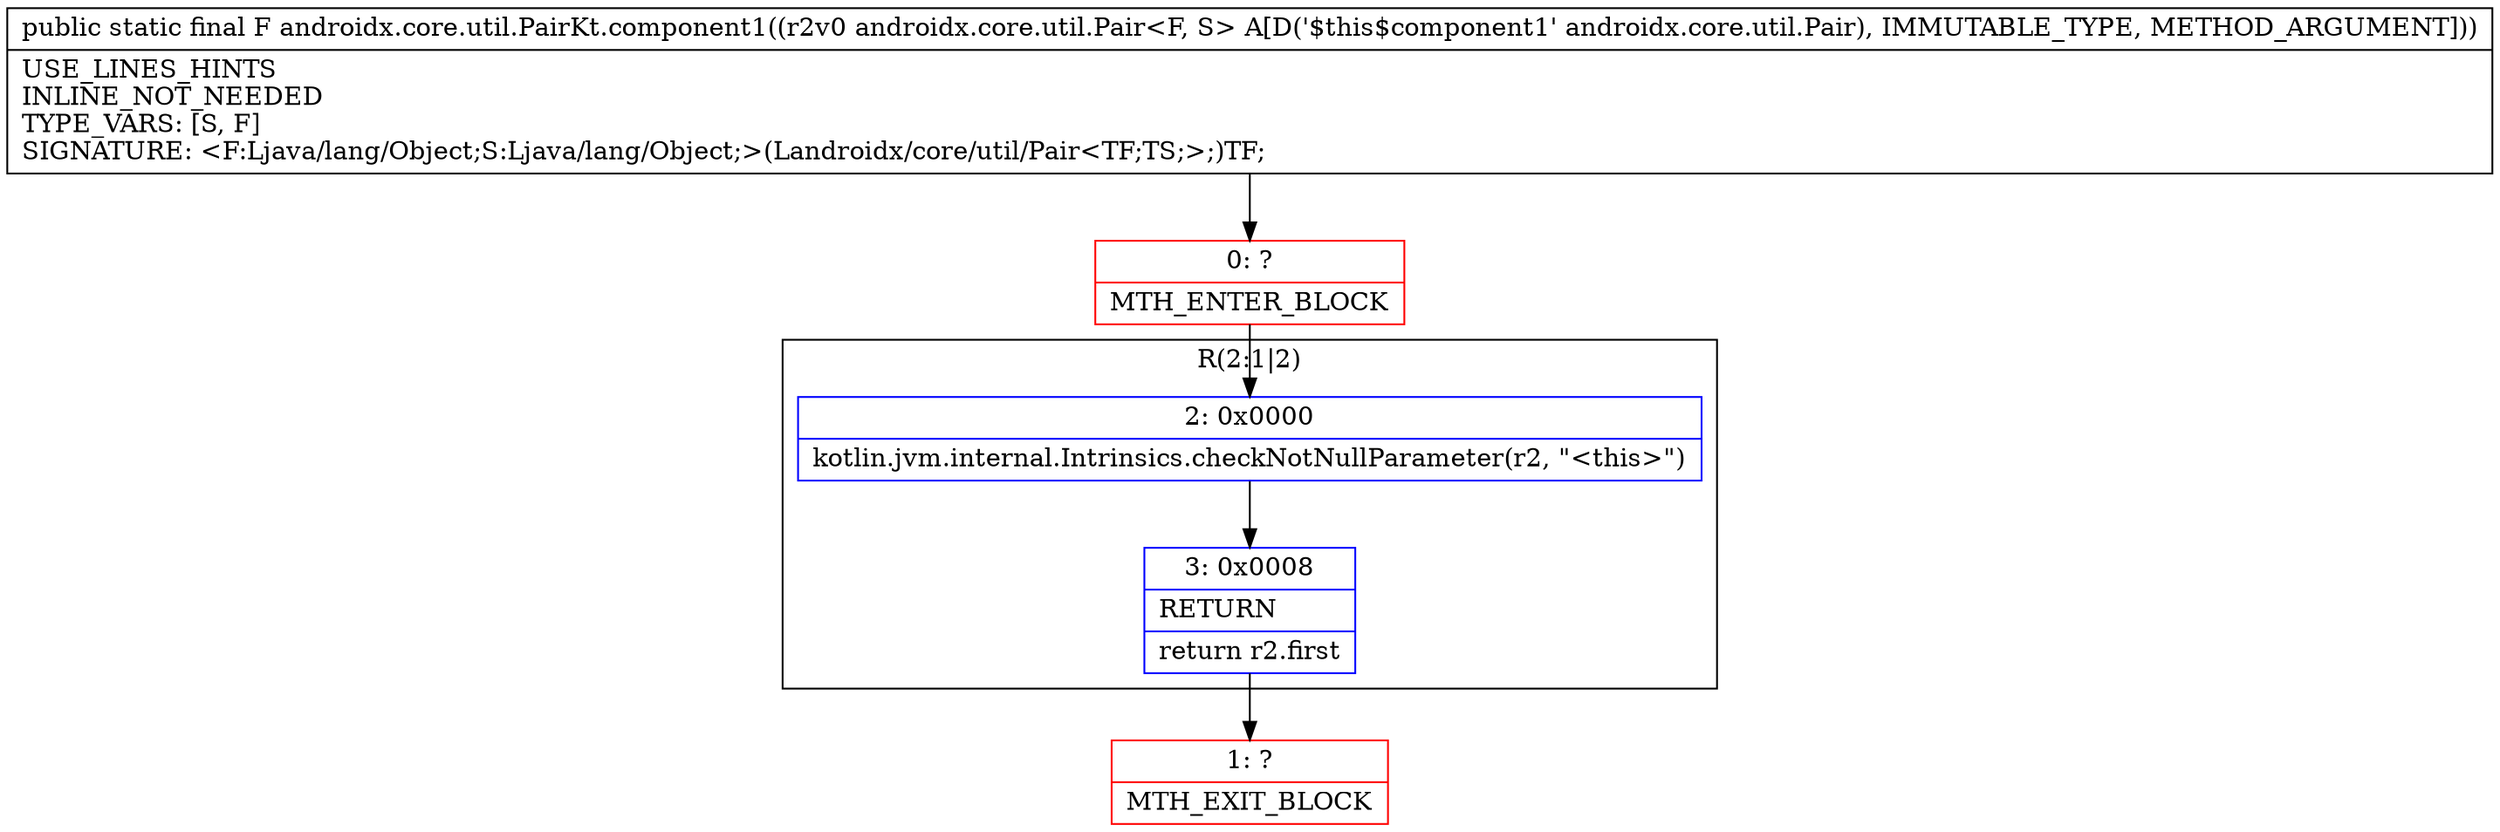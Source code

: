 digraph "CFG forandroidx.core.util.PairKt.component1(Landroidx\/core\/util\/Pair;)Ljava\/lang\/Object;" {
subgraph cluster_Region_813120267 {
label = "R(2:1|2)";
node [shape=record,color=blue];
Node_2 [shape=record,label="{2\:\ 0x0000|kotlin.jvm.internal.Intrinsics.checkNotNullParameter(r2, \"\<this\>\")\l}"];
Node_3 [shape=record,label="{3\:\ 0x0008|RETURN\l|return r2.first\l}"];
}
Node_0 [shape=record,color=red,label="{0\:\ ?|MTH_ENTER_BLOCK\l}"];
Node_1 [shape=record,color=red,label="{1\:\ ?|MTH_EXIT_BLOCK\l}"];
MethodNode[shape=record,label="{public static final F androidx.core.util.PairKt.component1((r2v0 androidx.core.util.Pair\<F, S\> A[D('$this$component1' androidx.core.util.Pair), IMMUTABLE_TYPE, METHOD_ARGUMENT]))  | USE_LINES_HINTS\lINLINE_NOT_NEEDED\lTYPE_VARS: [S, F]\lSIGNATURE: \<F:Ljava\/lang\/Object;S:Ljava\/lang\/Object;\>(Landroidx\/core\/util\/Pair\<TF;TS;\>;)TF;\l}"];
MethodNode -> Node_0;Node_2 -> Node_3;
Node_3 -> Node_1;
Node_0 -> Node_2;
}

